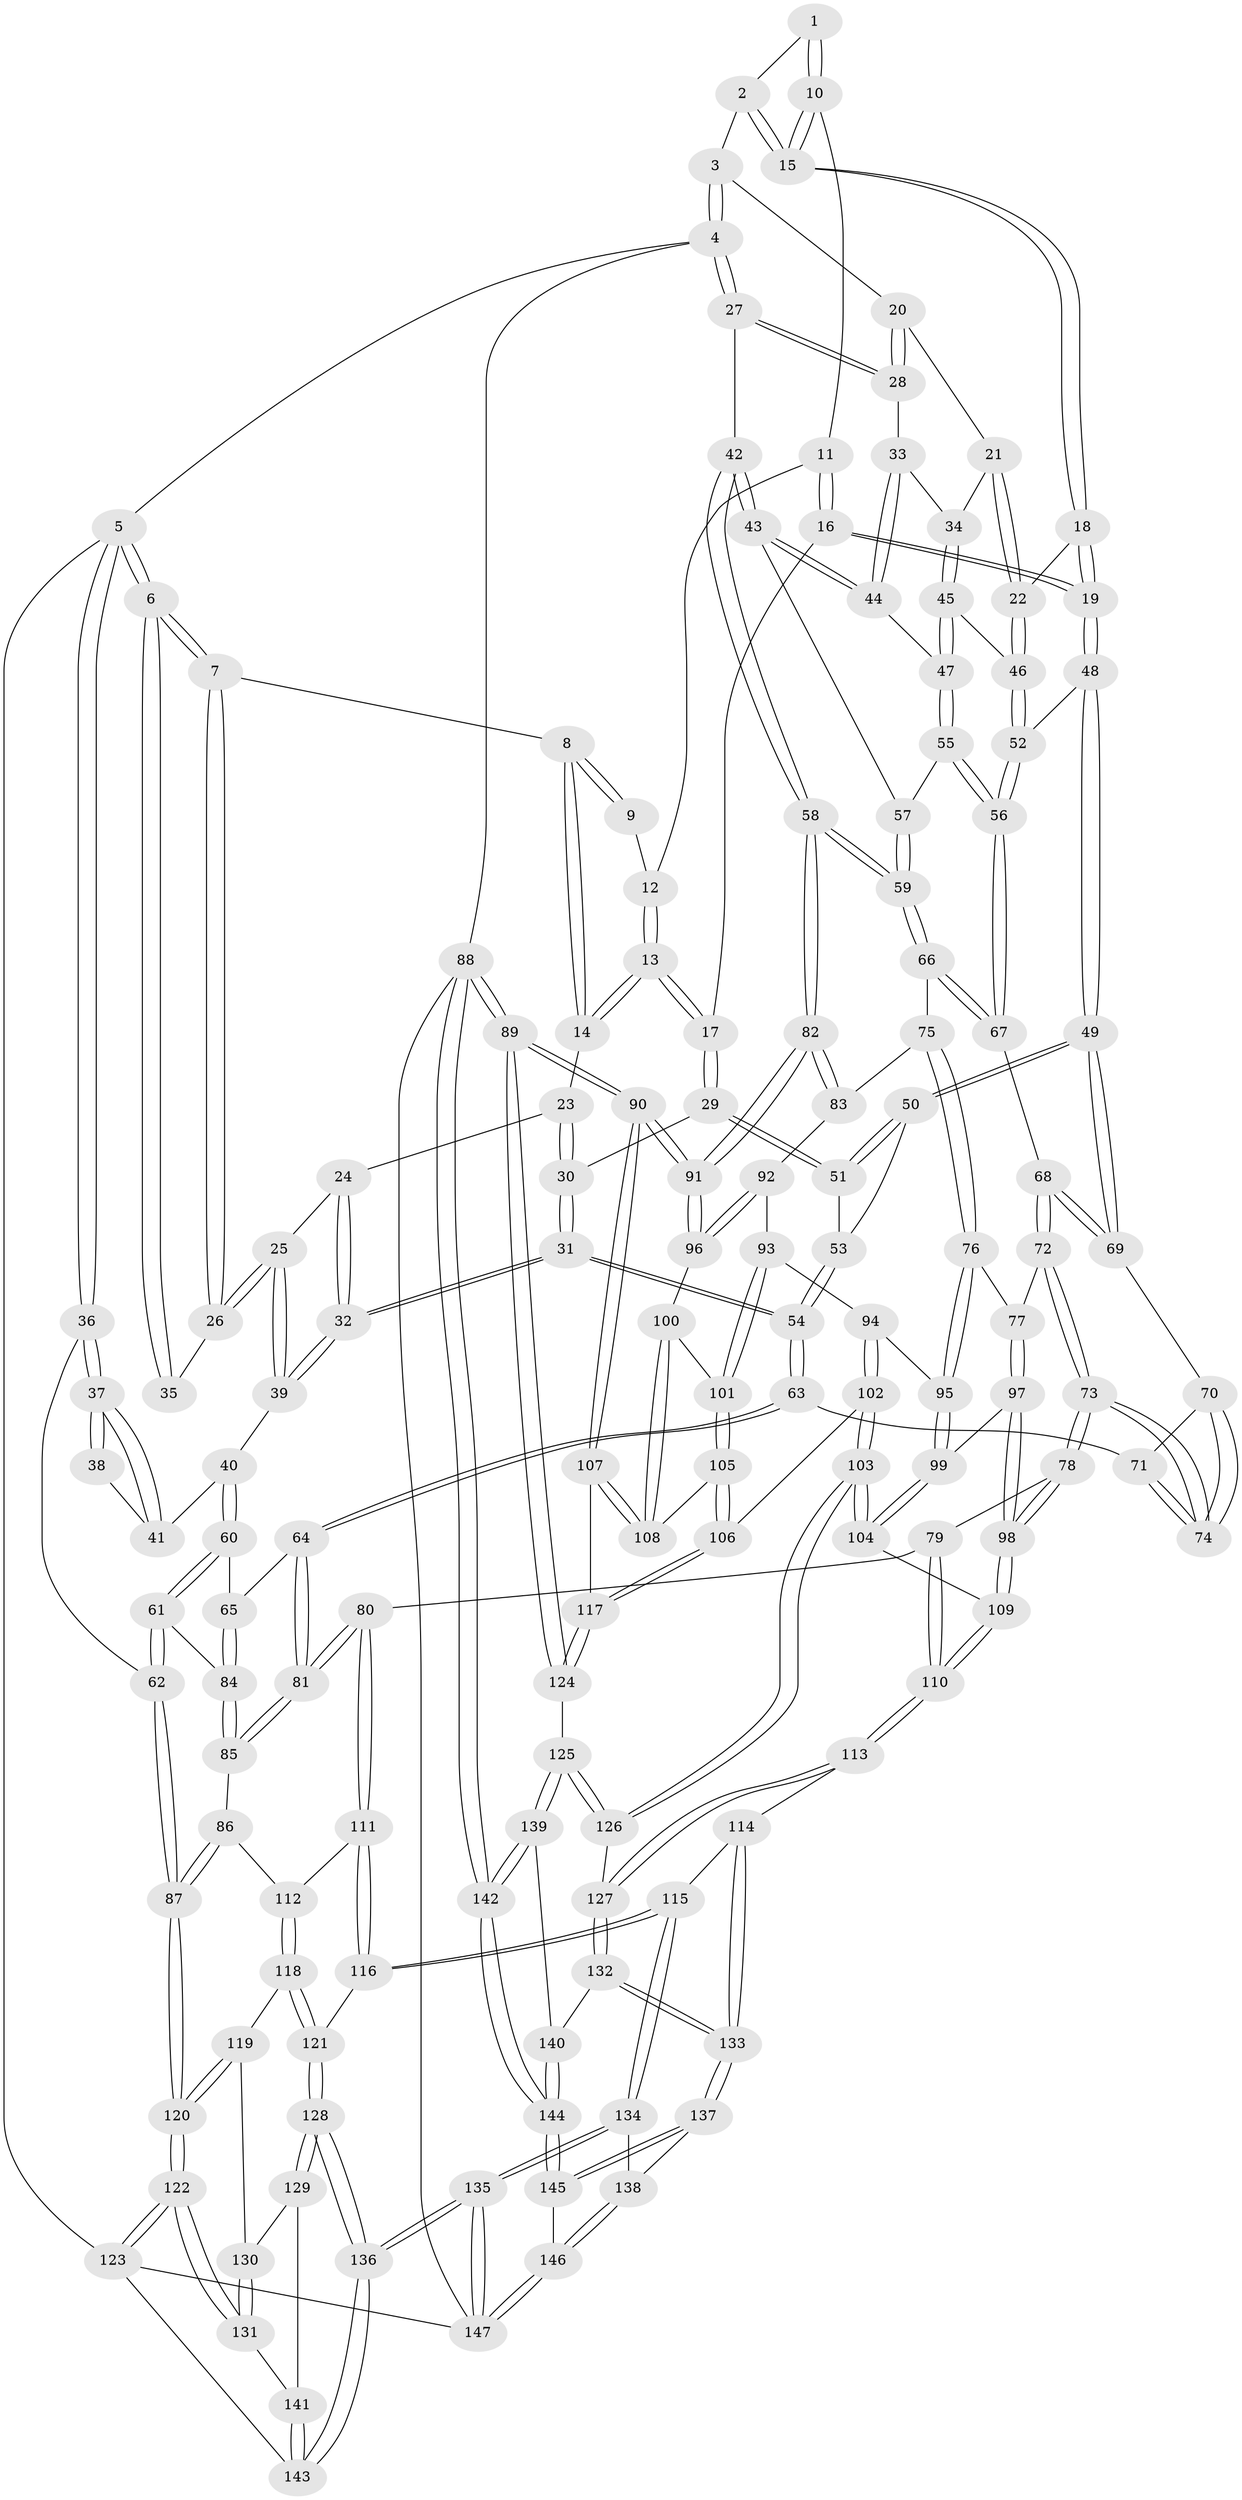 // coarse degree distribution, {3: 0.3728813559322034, 4: 0.4915254237288136, 2: 0.06779661016949153, 5: 0.06779661016949153}
// Generated by graph-tools (version 1.1) at 2025/54/03/04/25 22:54:23]
// undirected, 147 vertices, 364 edges
graph export_dot {
  node [color=gray90,style=filled];
  1 [pos="+0.7182728136909659+0"];
  2 [pos="+0.8009628110033651+0"];
  3 [pos="+0.8896430505448764+0"];
  4 [pos="+1+0"];
  5 [pos="+0+0"];
  6 [pos="+0+0"];
  7 [pos="+0.2731292300128718+0"];
  8 [pos="+0.40244643366271743+0"];
  9 [pos="+0.5308741786395401+0"];
  10 [pos="+0.6607264289805795+0.0288957756824731"];
  11 [pos="+0.6300816582185234+0.029380355493591245"];
  12 [pos="+0.6046982425524364+0"];
  13 [pos="+0.5854820517560047+0.0849250232787256"];
  14 [pos="+0.40199366133375175+0"];
  15 [pos="+0.7021605731848352+0.09055351957174244"];
  16 [pos="+0.6245752319614173+0.11692972002956492"];
  17 [pos="+0.5897624295365551+0.10467980977801687"];
  18 [pos="+0.7026463952019074+0.1074241014582148"];
  19 [pos="+0.6317771695896195+0.12146209063841887"];
  20 [pos="+0.8801217336085162+0"];
  21 [pos="+0.8171389167054277+0.07354765256525028"];
  22 [pos="+0.7087063645716595+0.11076854321355574"];
  23 [pos="+0.3918522029972522+0"];
  24 [pos="+0.3593187267574706+0"];
  25 [pos="+0.2309185908937115+0.12716885186375848"];
  26 [pos="+0.18294947929782568+0.09371590510963555"];
  27 [pos="+1+0.2329609188667578"];
  28 [pos="+0.9462481476754863+0.0901300453173974"];
  29 [pos="+0.5098722945161281+0.12265393776017793"];
  30 [pos="+0.5065040916539992+0.12180704802199131"];
  31 [pos="+0.4010325098975899+0.22085655845469968"];
  32 [pos="+0.3957129112814431+0.2146936521845524"];
  33 [pos="+0.9315136222889631+0.10672285899525692"];
  34 [pos="+0.8308882631382721+0.10419569281640657"];
  35 [pos="+0.12889822773223672+0.07453204963975846"];
  36 [pos="+0+0.28959291961604183"];
  37 [pos="+0+0.25985387958420786"];
  38 [pos="+0.11888467423675649+0.08908304644119854"];
  39 [pos="+0.23326676948777705+0.15573471906746914"];
  40 [pos="+0.20591668012348596+0.20481674929385676"];
  41 [pos="+0.11893988977866114+0.20670539277051422"];
  42 [pos="+1+0.246617081934277"];
  43 [pos="+0.9817741737516092+0.2047764880169751"];
  44 [pos="+0.8894012962140716+0.18340688333925334"];
  45 [pos="+0.8405584885460835+0.14828274335499875"];
  46 [pos="+0.7342487030942721+0.168550719686201"];
  47 [pos="+0.8704832655216393+0.1907107012482758"];
  48 [pos="+0.6092564923240911+0.24238833826561348"];
  49 [pos="+0.5943924864291784+0.27268611249697766"];
  50 [pos="+0.5919307421014091+0.2722161418253633"];
  51 [pos="+0.5149895048315846+0.1334308262760489"];
  52 [pos="+0.7355939306695722+0.1850282756098682"];
  53 [pos="+0.5081657711090288+0.2800395741938121"];
  54 [pos="+0.41446290711075445+0.2933075376327832"];
  55 [pos="+0.8517819130642323+0.23264730053753946"];
  56 [pos="+0.7992213451613733+0.3119037710559712"];
  57 [pos="+0.922128204575368+0.24870307073249168"];
  58 [pos="+1+0.3556706410952504"];
  59 [pos="+1+0.35315379494271926"];
  60 [pos="+0.21147926061749733+0.23533208732694524"];
  61 [pos="+0.13047132597096495+0.3907368423220652"];
  62 [pos="+0+0.4393998268854638"];
  63 [pos="+0.38693256673694043+0.3463094450130714"];
  64 [pos="+0.37155540388201386+0.36027703836890945"];
  65 [pos="+0.36685613892894786+0.3592355827342444"];
  66 [pos="+0.8429418961601882+0.36246000012192475"];
  67 [pos="+0.7981088414508873+0.31966265645310615"];
  68 [pos="+0.6889123684156016+0.34627561583784994"];
  69 [pos="+0.6121313056026098+0.29460496322332597"];
  70 [pos="+0.5506568467045643+0.38665994858962344"];
  71 [pos="+0.4259008955034174+0.365237280679132"];
  72 [pos="+0.6420438413378695+0.4901655927719572"];
  73 [pos="+0.5824840894894655+0.5028050027275918"];
  74 [pos="+0.5665383711861324+0.4760439725192501"];
  75 [pos="+0.8424246182792864+0.37454585996372497"];
  76 [pos="+0.7761459550270018+0.5187623845963804"];
  77 [pos="+0.6480198238985848+0.49484549196391964"];
  78 [pos="+0.5646722334082813+0.5192093608770343"];
  79 [pos="+0.4078122532687507+0.5531020609943978"];
  80 [pos="+0.36246421128960815+0.550882765499927"];
  81 [pos="+0.36216474807179627+0.5495860398995243"];
  82 [pos="+1+0.4269180823699882"];
  83 [pos="+0.9084441815690855+0.51397647634735"];
  84 [pos="+0.13172141480017086+0.3910046578361395"];
  85 [pos="+0.22597143102959738+0.47702140281649413"];
  86 [pos="+0.1247547862532234+0.593519351900781"];
  87 [pos="+0+0.5509326470684884"];
  88 [pos="+1+1"];
  89 [pos="+1+0.8617906538218421"];
  90 [pos="+1+0.6555756816633403"];
  91 [pos="+1+0.5453461750757106"];
  92 [pos="+0.8987049955007007+0.5327748392463737"];
  93 [pos="+0.8539626544847451+0.5548298672627874"];
  94 [pos="+0.8099284520336791+0.555754382414768"];
  95 [pos="+0.7928465970641323+0.5453365576710113"];
  96 [pos="+0.9390163877328269+0.5881975857515346"];
  97 [pos="+0.6804267706321128+0.6078621047561446"];
  98 [pos="+0.58051327979884+0.6642818586775587"];
  99 [pos="+0.7147270271992494+0.6349011666455198"];
  100 [pos="+0.9389674477028557+0.5883464756134043"];
  101 [pos="+0.8825646380360135+0.6233325875638396"];
  102 [pos="+0.8159077163653428+0.6891745837822616"];
  103 [pos="+0.7627168063029403+0.7252451075260518"];
  104 [pos="+0.736728637902402+0.7003406026252084"];
  105 [pos="+0.8795183956428098+0.6511340657844911"];
  106 [pos="+0.8190955580673068+0.6888379944779705"];
  107 [pos="+0.9757323518033003+0.6934203363244764"];
  108 [pos="+0.9443638089310734+0.6648288763398498"];
  109 [pos="+0.5695850920596953+0.6977770781647116"];
  110 [pos="+0.5672897564887339+0.7001845691921752"];
  111 [pos="+0.36126466957638476+0.5530973499218776"];
  112 [pos="+0.20477909015863852+0.6172981390980878"];
  113 [pos="+0.5632185382972211+0.7094885229211318"];
  114 [pos="+0.5066312869997499+0.7675900479699663"];
  115 [pos="+0.467036459490198+0.7854169062362409"];
  116 [pos="+0.3877524909808479+0.757790079812519"];
  117 [pos="+0.9280356146205999+0.7477300650898348"];
  118 [pos="+0.21790392957998403+0.7289190045895978"];
  119 [pos="+0.21577823026849205+0.7314484576252241"];
  120 [pos="+0+0.6217962189520619"];
  121 [pos="+0.3777637459795362+0.7638551561654681"];
  122 [pos="+0+0.7339461120033551"];
  123 [pos="+0+0.798522720253883"];
  124 [pos="+0.9182579467766558+0.8318068859305592"];
  125 [pos="+0.8887478193190526+0.854056440566221"];
  126 [pos="+0.7596030039515178+0.773266199313711"];
  127 [pos="+0.7056453431297779+0.8258943709714187"];
  128 [pos="+0.26266252540735235+0.9335594343819804"];
  129 [pos="+0.20748880235882702+0.8494672514739978"];
  130 [pos="+0.20306503643055057+0.7501427355233564"];
  131 [pos="+0+0.7777144083687116"];
  132 [pos="+0.6837600755112224+0.8725784783664464"];
  133 [pos="+0.6653044688846861+0.8818093188638353"];
  134 [pos="+0.4865662250278908+0.9002135675491462"];
  135 [pos="+0.2615140242950107+1"];
  136 [pos="+0.25598152077347064+1"];
  137 [pos="+0.6393357643643861+0.9124175020591954"];
  138 [pos="+0.5204511625926287+0.9262201421486844"];
  139 [pos="+0.877569759187302+0.9360846890695996"];
  140 [pos="+0.7240502284468104+0.9074783449525785"];
  141 [pos="+0+0.781743993326082"];
  142 [pos="+0.9847071586297836+1"];
  143 [pos="+0.24314798022995693+1"];
  144 [pos="+0.8082142785536545+1"];
  145 [pos="+0.6496385093539998+1"];
  146 [pos="+0.5361889059414338+1"];
  147 [pos="+0.24206990156187944+1"];
  1 -- 2;
  1 -- 10;
  1 -- 10;
  2 -- 3;
  2 -- 15;
  2 -- 15;
  3 -- 4;
  3 -- 4;
  3 -- 20;
  4 -- 5;
  4 -- 27;
  4 -- 27;
  4 -- 88;
  5 -- 6;
  5 -- 6;
  5 -- 36;
  5 -- 36;
  5 -- 123;
  6 -- 7;
  6 -- 7;
  6 -- 35;
  6 -- 35;
  7 -- 8;
  7 -- 26;
  7 -- 26;
  8 -- 9;
  8 -- 9;
  8 -- 14;
  8 -- 14;
  9 -- 12;
  10 -- 11;
  10 -- 15;
  10 -- 15;
  11 -- 12;
  11 -- 16;
  11 -- 16;
  12 -- 13;
  12 -- 13;
  13 -- 14;
  13 -- 14;
  13 -- 17;
  13 -- 17;
  14 -- 23;
  15 -- 18;
  15 -- 18;
  16 -- 17;
  16 -- 19;
  16 -- 19;
  17 -- 29;
  17 -- 29;
  18 -- 19;
  18 -- 19;
  18 -- 22;
  19 -- 48;
  19 -- 48;
  20 -- 21;
  20 -- 28;
  20 -- 28;
  21 -- 22;
  21 -- 22;
  21 -- 34;
  22 -- 46;
  22 -- 46;
  23 -- 24;
  23 -- 30;
  23 -- 30;
  24 -- 25;
  24 -- 32;
  24 -- 32;
  25 -- 26;
  25 -- 26;
  25 -- 39;
  25 -- 39;
  26 -- 35;
  27 -- 28;
  27 -- 28;
  27 -- 42;
  28 -- 33;
  29 -- 30;
  29 -- 51;
  29 -- 51;
  30 -- 31;
  30 -- 31;
  31 -- 32;
  31 -- 32;
  31 -- 54;
  31 -- 54;
  32 -- 39;
  32 -- 39;
  33 -- 34;
  33 -- 44;
  33 -- 44;
  34 -- 45;
  34 -- 45;
  36 -- 37;
  36 -- 37;
  36 -- 62;
  37 -- 38;
  37 -- 38;
  37 -- 41;
  37 -- 41;
  38 -- 41;
  39 -- 40;
  40 -- 41;
  40 -- 60;
  40 -- 60;
  42 -- 43;
  42 -- 43;
  42 -- 58;
  42 -- 58;
  43 -- 44;
  43 -- 44;
  43 -- 57;
  44 -- 47;
  45 -- 46;
  45 -- 47;
  45 -- 47;
  46 -- 52;
  46 -- 52;
  47 -- 55;
  47 -- 55;
  48 -- 49;
  48 -- 49;
  48 -- 52;
  49 -- 50;
  49 -- 50;
  49 -- 69;
  49 -- 69;
  50 -- 51;
  50 -- 51;
  50 -- 53;
  51 -- 53;
  52 -- 56;
  52 -- 56;
  53 -- 54;
  53 -- 54;
  54 -- 63;
  54 -- 63;
  55 -- 56;
  55 -- 56;
  55 -- 57;
  56 -- 67;
  56 -- 67;
  57 -- 59;
  57 -- 59;
  58 -- 59;
  58 -- 59;
  58 -- 82;
  58 -- 82;
  59 -- 66;
  59 -- 66;
  60 -- 61;
  60 -- 61;
  60 -- 65;
  61 -- 62;
  61 -- 62;
  61 -- 84;
  62 -- 87;
  62 -- 87;
  63 -- 64;
  63 -- 64;
  63 -- 71;
  64 -- 65;
  64 -- 81;
  64 -- 81;
  65 -- 84;
  65 -- 84;
  66 -- 67;
  66 -- 67;
  66 -- 75;
  67 -- 68;
  68 -- 69;
  68 -- 69;
  68 -- 72;
  68 -- 72;
  69 -- 70;
  70 -- 71;
  70 -- 74;
  70 -- 74;
  71 -- 74;
  71 -- 74;
  72 -- 73;
  72 -- 73;
  72 -- 77;
  73 -- 74;
  73 -- 74;
  73 -- 78;
  73 -- 78;
  75 -- 76;
  75 -- 76;
  75 -- 83;
  76 -- 77;
  76 -- 95;
  76 -- 95;
  77 -- 97;
  77 -- 97;
  78 -- 79;
  78 -- 98;
  78 -- 98;
  79 -- 80;
  79 -- 110;
  79 -- 110;
  80 -- 81;
  80 -- 81;
  80 -- 111;
  80 -- 111;
  81 -- 85;
  81 -- 85;
  82 -- 83;
  82 -- 83;
  82 -- 91;
  82 -- 91;
  83 -- 92;
  84 -- 85;
  84 -- 85;
  85 -- 86;
  86 -- 87;
  86 -- 87;
  86 -- 112;
  87 -- 120;
  87 -- 120;
  88 -- 89;
  88 -- 89;
  88 -- 142;
  88 -- 142;
  88 -- 147;
  89 -- 90;
  89 -- 90;
  89 -- 124;
  89 -- 124;
  90 -- 91;
  90 -- 91;
  90 -- 107;
  90 -- 107;
  91 -- 96;
  91 -- 96;
  92 -- 93;
  92 -- 96;
  92 -- 96;
  93 -- 94;
  93 -- 101;
  93 -- 101;
  94 -- 95;
  94 -- 102;
  94 -- 102;
  95 -- 99;
  95 -- 99;
  96 -- 100;
  97 -- 98;
  97 -- 98;
  97 -- 99;
  98 -- 109;
  98 -- 109;
  99 -- 104;
  99 -- 104;
  100 -- 101;
  100 -- 108;
  100 -- 108;
  101 -- 105;
  101 -- 105;
  102 -- 103;
  102 -- 103;
  102 -- 106;
  103 -- 104;
  103 -- 104;
  103 -- 126;
  103 -- 126;
  104 -- 109;
  105 -- 106;
  105 -- 106;
  105 -- 108;
  106 -- 117;
  106 -- 117;
  107 -- 108;
  107 -- 108;
  107 -- 117;
  109 -- 110;
  109 -- 110;
  110 -- 113;
  110 -- 113;
  111 -- 112;
  111 -- 116;
  111 -- 116;
  112 -- 118;
  112 -- 118;
  113 -- 114;
  113 -- 127;
  113 -- 127;
  114 -- 115;
  114 -- 133;
  114 -- 133;
  115 -- 116;
  115 -- 116;
  115 -- 134;
  115 -- 134;
  116 -- 121;
  117 -- 124;
  117 -- 124;
  118 -- 119;
  118 -- 121;
  118 -- 121;
  119 -- 120;
  119 -- 120;
  119 -- 130;
  120 -- 122;
  120 -- 122;
  121 -- 128;
  121 -- 128;
  122 -- 123;
  122 -- 123;
  122 -- 131;
  122 -- 131;
  123 -- 143;
  123 -- 147;
  124 -- 125;
  125 -- 126;
  125 -- 126;
  125 -- 139;
  125 -- 139;
  126 -- 127;
  127 -- 132;
  127 -- 132;
  128 -- 129;
  128 -- 129;
  128 -- 136;
  128 -- 136;
  129 -- 130;
  129 -- 141;
  130 -- 131;
  130 -- 131;
  131 -- 141;
  132 -- 133;
  132 -- 133;
  132 -- 140;
  133 -- 137;
  133 -- 137;
  134 -- 135;
  134 -- 135;
  134 -- 138;
  135 -- 136;
  135 -- 136;
  135 -- 147;
  135 -- 147;
  136 -- 143;
  136 -- 143;
  137 -- 138;
  137 -- 145;
  137 -- 145;
  138 -- 146;
  138 -- 146;
  139 -- 140;
  139 -- 142;
  139 -- 142;
  140 -- 144;
  140 -- 144;
  141 -- 143;
  141 -- 143;
  142 -- 144;
  142 -- 144;
  144 -- 145;
  144 -- 145;
  145 -- 146;
  146 -- 147;
  146 -- 147;
}
